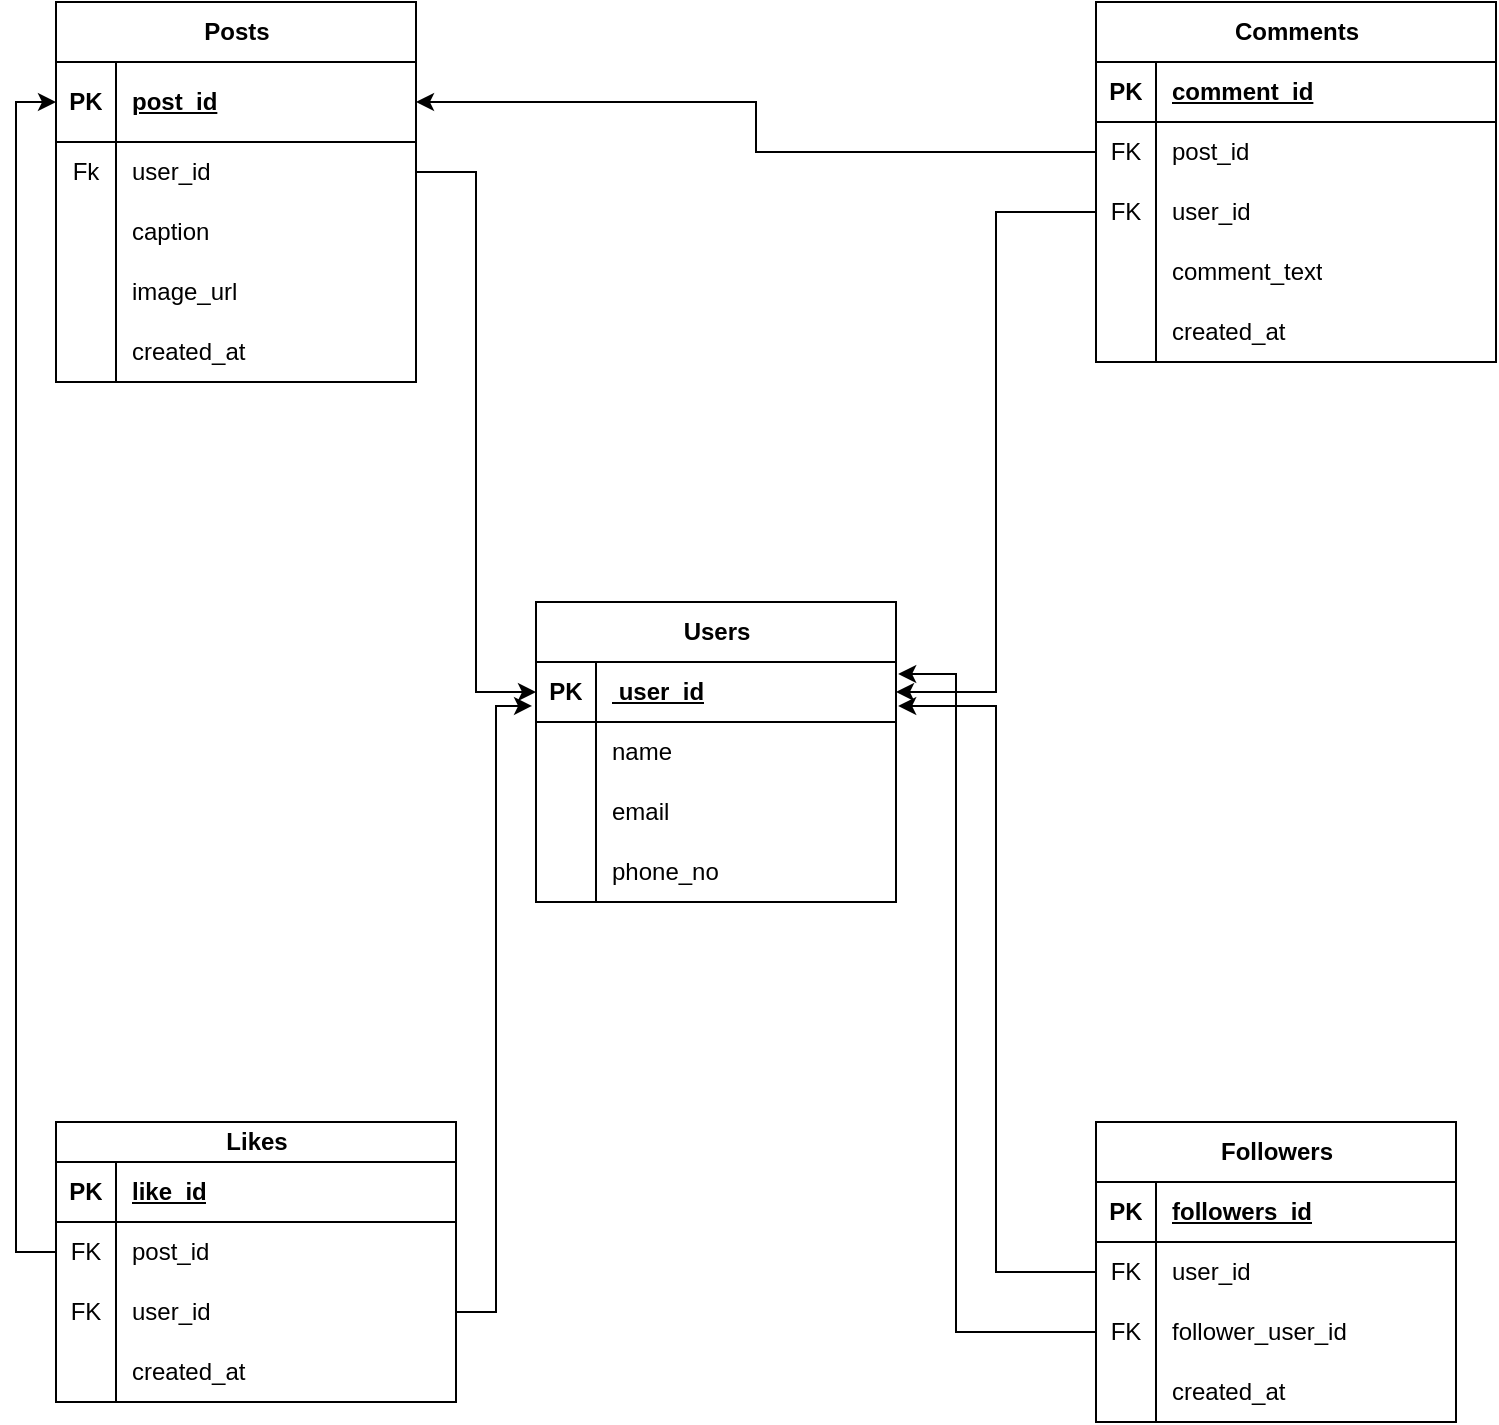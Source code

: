 <mxfile version="26.0.12">
  <diagram id="R2lEEEUBdFMjLlhIrx00" name="Page-1">
    <mxGraphModel dx="794" dy="1155" grid="1" gridSize="10" guides="1" tooltips="1" connect="1" arrows="1" fold="1" page="1" pageScale="1" pageWidth="850" pageHeight="1100" math="0" shadow="0" extFonts="Permanent Marker^https://fonts.googleapis.com/css?family=Permanent+Marker">
      <root>
        <mxCell id="0" />
        <mxCell id="1" parent="0" />
        <mxCell id="dLEDZANu9MX7DBjUf0kJ-24" value="Users" style="shape=table;startSize=30;container=1;collapsible=1;childLayout=tableLayout;fixedRows=1;rowLines=0;fontStyle=1;align=center;resizeLast=1;html=1;" vertex="1" parent="1">
          <mxGeometry x="320" y="340" width="180" height="150" as="geometry" />
        </mxCell>
        <mxCell id="dLEDZANu9MX7DBjUf0kJ-25" value="" style="shape=tableRow;horizontal=0;startSize=0;swimlaneHead=0;swimlaneBody=0;fillColor=none;collapsible=0;dropTarget=0;points=[[0,0.5],[1,0.5]];portConstraint=eastwest;top=0;left=0;right=0;bottom=1;" vertex="1" parent="dLEDZANu9MX7DBjUf0kJ-24">
          <mxGeometry y="30" width="180" height="30" as="geometry" />
        </mxCell>
        <mxCell id="dLEDZANu9MX7DBjUf0kJ-26" value="PK" style="shape=partialRectangle;connectable=0;fillColor=none;top=0;left=0;bottom=0;right=0;fontStyle=1;overflow=hidden;whiteSpace=wrap;html=1;" vertex="1" parent="dLEDZANu9MX7DBjUf0kJ-25">
          <mxGeometry width="30" height="30" as="geometry">
            <mxRectangle width="30" height="30" as="alternateBounds" />
          </mxGeometry>
        </mxCell>
        <mxCell id="dLEDZANu9MX7DBjUf0kJ-27" value="&amp;nbsp;user_id" style="shape=partialRectangle;connectable=0;fillColor=none;top=0;left=0;bottom=0;right=0;align=left;spacingLeft=6;fontStyle=5;overflow=hidden;whiteSpace=wrap;html=1;" vertex="1" parent="dLEDZANu9MX7DBjUf0kJ-25">
          <mxGeometry x="30" width="150" height="30" as="geometry">
            <mxRectangle width="150" height="30" as="alternateBounds" />
          </mxGeometry>
        </mxCell>
        <mxCell id="dLEDZANu9MX7DBjUf0kJ-28" value="" style="shape=tableRow;horizontal=0;startSize=0;swimlaneHead=0;swimlaneBody=0;fillColor=none;collapsible=0;dropTarget=0;points=[[0,0.5],[1,0.5]];portConstraint=eastwest;top=0;left=0;right=0;bottom=0;" vertex="1" parent="dLEDZANu9MX7DBjUf0kJ-24">
          <mxGeometry y="60" width="180" height="30" as="geometry" />
        </mxCell>
        <mxCell id="dLEDZANu9MX7DBjUf0kJ-29" value="" style="shape=partialRectangle;connectable=0;fillColor=none;top=0;left=0;bottom=0;right=0;editable=1;overflow=hidden;whiteSpace=wrap;html=1;" vertex="1" parent="dLEDZANu9MX7DBjUf0kJ-28">
          <mxGeometry width="30" height="30" as="geometry">
            <mxRectangle width="30" height="30" as="alternateBounds" />
          </mxGeometry>
        </mxCell>
        <mxCell id="dLEDZANu9MX7DBjUf0kJ-30" value="name" style="shape=partialRectangle;connectable=0;fillColor=none;top=0;left=0;bottom=0;right=0;align=left;spacingLeft=6;overflow=hidden;whiteSpace=wrap;html=1;" vertex="1" parent="dLEDZANu9MX7DBjUf0kJ-28">
          <mxGeometry x="30" width="150" height="30" as="geometry">
            <mxRectangle width="150" height="30" as="alternateBounds" />
          </mxGeometry>
        </mxCell>
        <mxCell id="dLEDZANu9MX7DBjUf0kJ-31" value="" style="shape=tableRow;horizontal=0;startSize=0;swimlaneHead=0;swimlaneBody=0;fillColor=none;collapsible=0;dropTarget=0;points=[[0,0.5],[1,0.5]];portConstraint=eastwest;top=0;left=0;right=0;bottom=0;" vertex="1" parent="dLEDZANu9MX7DBjUf0kJ-24">
          <mxGeometry y="90" width="180" height="30" as="geometry" />
        </mxCell>
        <mxCell id="dLEDZANu9MX7DBjUf0kJ-32" value="" style="shape=partialRectangle;connectable=0;fillColor=none;top=0;left=0;bottom=0;right=0;editable=1;overflow=hidden;whiteSpace=wrap;html=1;" vertex="1" parent="dLEDZANu9MX7DBjUf0kJ-31">
          <mxGeometry width="30" height="30" as="geometry">
            <mxRectangle width="30" height="30" as="alternateBounds" />
          </mxGeometry>
        </mxCell>
        <mxCell id="dLEDZANu9MX7DBjUf0kJ-33" value="email" style="shape=partialRectangle;connectable=0;fillColor=none;top=0;left=0;bottom=0;right=0;align=left;spacingLeft=6;overflow=hidden;whiteSpace=wrap;html=1;" vertex="1" parent="dLEDZANu9MX7DBjUf0kJ-31">
          <mxGeometry x="30" width="150" height="30" as="geometry">
            <mxRectangle width="150" height="30" as="alternateBounds" />
          </mxGeometry>
        </mxCell>
        <mxCell id="dLEDZANu9MX7DBjUf0kJ-34" value="" style="shape=tableRow;horizontal=0;startSize=0;swimlaneHead=0;swimlaneBody=0;fillColor=none;collapsible=0;dropTarget=0;points=[[0,0.5],[1,0.5]];portConstraint=eastwest;top=0;left=0;right=0;bottom=0;" vertex="1" parent="dLEDZANu9MX7DBjUf0kJ-24">
          <mxGeometry y="120" width="180" height="30" as="geometry" />
        </mxCell>
        <mxCell id="dLEDZANu9MX7DBjUf0kJ-35" value="" style="shape=partialRectangle;connectable=0;fillColor=none;top=0;left=0;bottom=0;right=0;editable=1;overflow=hidden;whiteSpace=wrap;html=1;" vertex="1" parent="dLEDZANu9MX7DBjUf0kJ-34">
          <mxGeometry width="30" height="30" as="geometry">
            <mxRectangle width="30" height="30" as="alternateBounds" />
          </mxGeometry>
        </mxCell>
        <mxCell id="dLEDZANu9MX7DBjUf0kJ-36" value="phone_no" style="shape=partialRectangle;connectable=0;fillColor=none;top=0;left=0;bottom=0;right=0;align=left;spacingLeft=6;overflow=hidden;whiteSpace=wrap;html=1;" vertex="1" parent="dLEDZANu9MX7DBjUf0kJ-34">
          <mxGeometry x="30" width="150" height="30" as="geometry">
            <mxRectangle width="150" height="30" as="alternateBounds" />
          </mxGeometry>
        </mxCell>
        <mxCell id="dLEDZANu9MX7DBjUf0kJ-37" value="Posts" style="shape=table;startSize=30;container=1;collapsible=1;childLayout=tableLayout;fixedRows=1;rowLines=0;fontStyle=1;align=center;resizeLast=1;html=1;" vertex="1" parent="1">
          <mxGeometry x="80" y="40" width="180" height="190" as="geometry" />
        </mxCell>
        <mxCell id="dLEDZANu9MX7DBjUf0kJ-38" value="" style="shape=tableRow;horizontal=0;startSize=0;swimlaneHead=0;swimlaneBody=0;fillColor=none;collapsible=0;dropTarget=0;points=[[0,0.5],[1,0.5]];portConstraint=eastwest;top=0;left=0;right=0;bottom=1;" vertex="1" parent="dLEDZANu9MX7DBjUf0kJ-37">
          <mxGeometry y="30" width="180" height="40" as="geometry" />
        </mxCell>
        <mxCell id="dLEDZANu9MX7DBjUf0kJ-39" value="PK" style="shape=partialRectangle;connectable=0;fillColor=none;top=0;left=0;bottom=0;right=0;fontStyle=1;overflow=hidden;whiteSpace=wrap;html=1;" vertex="1" parent="dLEDZANu9MX7DBjUf0kJ-38">
          <mxGeometry width="30" height="40" as="geometry">
            <mxRectangle width="30" height="40" as="alternateBounds" />
          </mxGeometry>
        </mxCell>
        <mxCell id="dLEDZANu9MX7DBjUf0kJ-40" value="post_id" style="shape=partialRectangle;connectable=0;fillColor=none;top=0;left=0;bottom=0;right=0;align=left;spacingLeft=6;fontStyle=5;overflow=hidden;whiteSpace=wrap;html=1;" vertex="1" parent="dLEDZANu9MX7DBjUf0kJ-38">
          <mxGeometry x="30" width="150" height="40" as="geometry">
            <mxRectangle width="150" height="40" as="alternateBounds" />
          </mxGeometry>
        </mxCell>
        <mxCell id="dLEDZANu9MX7DBjUf0kJ-41" value="" style="shape=tableRow;horizontal=0;startSize=0;swimlaneHead=0;swimlaneBody=0;fillColor=none;collapsible=0;dropTarget=0;points=[[0,0.5],[1,0.5]];portConstraint=eastwest;top=0;left=0;right=0;bottom=0;" vertex="1" parent="dLEDZANu9MX7DBjUf0kJ-37">
          <mxGeometry y="70" width="180" height="30" as="geometry" />
        </mxCell>
        <mxCell id="dLEDZANu9MX7DBjUf0kJ-42" value="Fk" style="shape=partialRectangle;connectable=0;fillColor=none;top=0;left=0;bottom=0;right=0;editable=1;overflow=hidden;whiteSpace=wrap;html=1;" vertex="1" parent="dLEDZANu9MX7DBjUf0kJ-41">
          <mxGeometry width="30" height="30" as="geometry">
            <mxRectangle width="30" height="30" as="alternateBounds" />
          </mxGeometry>
        </mxCell>
        <mxCell id="dLEDZANu9MX7DBjUf0kJ-43" value="user_id" style="shape=partialRectangle;connectable=0;fillColor=none;top=0;left=0;bottom=0;right=0;align=left;spacingLeft=6;overflow=hidden;whiteSpace=wrap;html=1;" vertex="1" parent="dLEDZANu9MX7DBjUf0kJ-41">
          <mxGeometry x="30" width="150" height="30" as="geometry">
            <mxRectangle width="150" height="30" as="alternateBounds" />
          </mxGeometry>
        </mxCell>
        <mxCell id="dLEDZANu9MX7DBjUf0kJ-44" value="" style="shape=tableRow;horizontal=0;startSize=0;swimlaneHead=0;swimlaneBody=0;fillColor=none;collapsible=0;dropTarget=0;points=[[0,0.5],[1,0.5]];portConstraint=eastwest;top=0;left=0;right=0;bottom=0;" vertex="1" parent="dLEDZANu9MX7DBjUf0kJ-37">
          <mxGeometry y="100" width="180" height="30" as="geometry" />
        </mxCell>
        <mxCell id="dLEDZANu9MX7DBjUf0kJ-45" value="" style="shape=partialRectangle;connectable=0;fillColor=none;top=0;left=0;bottom=0;right=0;editable=1;overflow=hidden;whiteSpace=wrap;html=1;" vertex="1" parent="dLEDZANu9MX7DBjUf0kJ-44">
          <mxGeometry width="30" height="30" as="geometry">
            <mxRectangle width="30" height="30" as="alternateBounds" />
          </mxGeometry>
        </mxCell>
        <mxCell id="dLEDZANu9MX7DBjUf0kJ-46" value="caption" style="shape=partialRectangle;connectable=0;fillColor=none;top=0;left=0;bottom=0;right=0;align=left;spacingLeft=6;overflow=hidden;whiteSpace=wrap;html=1;" vertex="1" parent="dLEDZANu9MX7DBjUf0kJ-44">
          <mxGeometry x="30" width="150" height="30" as="geometry">
            <mxRectangle width="150" height="30" as="alternateBounds" />
          </mxGeometry>
        </mxCell>
        <mxCell id="dLEDZANu9MX7DBjUf0kJ-47" value="" style="shape=tableRow;horizontal=0;startSize=0;swimlaneHead=0;swimlaneBody=0;fillColor=none;collapsible=0;dropTarget=0;points=[[0,0.5],[1,0.5]];portConstraint=eastwest;top=0;left=0;right=0;bottom=0;" vertex="1" parent="dLEDZANu9MX7DBjUf0kJ-37">
          <mxGeometry y="130" width="180" height="30" as="geometry" />
        </mxCell>
        <mxCell id="dLEDZANu9MX7DBjUf0kJ-48" value="" style="shape=partialRectangle;connectable=0;fillColor=none;top=0;left=0;bottom=0;right=0;editable=1;overflow=hidden;whiteSpace=wrap;html=1;" vertex="1" parent="dLEDZANu9MX7DBjUf0kJ-47">
          <mxGeometry width="30" height="30" as="geometry">
            <mxRectangle width="30" height="30" as="alternateBounds" />
          </mxGeometry>
        </mxCell>
        <mxCell id="dLEDZANu9MX7DBjUf0kJ-49" value="image_url" style="shape=partialRectangle;connectable=0;fillColor=none;top=0;left=0;bottom=0;right=0;align=left;spacingLeft=6;overflow=hidden;whiteSpace=wrap;html=1;" vertex="1" parent="dLEDZANu9MX7DBjUf0kJ-47">
          <mxGeometry x="30" width="150" height="30" as="geometry">
            <mxRectangle width="150" height="30" as="alternateBounds" />
          </mxGeometry>
        </mxCell>
        <mxCell id="dLEDZANu9MX7DBjUf0kJ-95" style="shape=tableRow;horizontal=0;startSize=0;swimlaneHead=0;swimlaneBody=0;fillColor=none;collapsible=0;dropTarget=0;points=[[0,0.5],[1,0.5]];portConstraint=eastwest;top=0;left=0;right=0;bottom=0;" vertex="1" parent="dLEDZANu9MX7DBjUf0kJ-37">
          <mxGeometry y="160" width="180" height="30" as="geometry" />
        </mxCell>
        <mxCell id="dLEDZANu9MX7DBjUf0kJ-96" style="shape=partialRectangle;connectable=0;fillColor=none;top=0;left=0;bottom=0;right=0;editable=1;overflow=hidden;whiteSpace=wrap;html=1;" vertex="1" parent="dLEDZANu9MX7DBjUf0kJ-95">
          <mxGeometry width="30" height="30" as="geometry">
            <mxRectangle width="30" height="30" as="alternateBounds" />
          </mxGeometry>
        </mxCell>
        <mxCell id="dLEDZANu9MX7DBjUf0kJ-97" value="created_at" style="shape=partialRectangle;connectable=0;fillColor=none;top=0;left=0;bottom=0;right=0;align=left;spacingLeft=6;overflow=hidden;whiteSpace=wrap;html=1;" vertex="1" parent="dLEDZANu9MX7DBjUf0kJ-95">
          <mxGeometry x="30" width="150" height="30" as="geometry">
            <mxRectangle width="150" height="30" as="alternateBounds" />
          </mxGeometry>
        </mxCell>
        <mxCell id="dLEDZANu9MX7DBjUf0kJ-50" value="Comments" style="shape=table;startSize=30;container=1;collapsible=1;childLayout=tableLayout;fixedRows=1;rowLines=0;fontStyle=1;align=center;resizeLast=1;html=1;" vertex="1" parent="1">
          <mxGeometry x="600" y="40" width="200" height="180" as="geometry" />
        </mxCell>
        <mxCell id="dLEDZANu9MX7DBjUf0kJ-51" value="" style="shape=tableRow;horizontal=0;startSize=0;swimlaneHead=0;swimlaneBody=0;fillColor=none;collapsible=0;dropTarget=0;points=[[0,0.5],[1,0.5]];portConstraint=eastwest;top=0;left=0;right=0;bottom=1;" vertex="1" parent="dLEDZANu9MX7DBjUf0kJ-50">
          <mxGeometry y="30" width="200" height="30" as="geometry" />
        </mxCell>
        <mxCell id="dLEDZANu9MX7DBjUf0kJ-52" value="PK" style="shape=partialRectangle;connectable=0;fillColor=none;top=0;left=0;bottom=0;right=0;fontStyle=1;overflow=hidden;whiteSpace=wrap;html=1;" vertex="1" parent="dLEDZANu9MX7DBjUf0kJ-51">
          <mxGeometry width="30" height="30" as="geometry">
            <mxRectangle width="30" height="30" as="alternateBounds" />
          </mxGeometry>
        </mxCell>
        <mxCell id="dLEDZANu9MX7DBjUf0kJ-53" value="comment_id" style="shape=partialRectangle;connectable=0;fillColor=none;top=0;left=0;bottom=0;right=0;align=left;spacingLeft=6;fontStyle=5;overflow=hidden;whiteSpace=wrap;html=1;" vertex="1" parent="dLEDZANu9MX7DBjUf0kJ-51">
          <mxGeometry x="30" width="170" height="30" as="geometry">
            <mxRectangle width="170" height="30" as="alternateBounds" />
          </mxGeometry>
        </mxCell>
        <mxCell id="dLEDZANu9MX7DBjUf0kJ-54" value="" style="shape=tableRow;horizontal=0;startSize=0;swimlaneHead=0;swimlaneBody=0;fillColor=none;collapsible=0;dropTarget=0;points=[[0,0.5],[1,0.5]];portConstraint=eastwest;top=0;left=0;right=0;bottom=0;" vertex="1" parent="dLEDZANu9MX7DBjUf0kJ-50">
          <mxGeometry y="60" width="200" height="30" as="geometry" />
        </mxCell>
        <mxCell id="dLEDZANu9MX7DBjUf0kJ-55" value="FK" style="shape=partialRectangle;connectable=0;fillColor=none;top=0;left=0;bottom=0;right=0;editable=1;overflow=hidden;whiteSpace=wrap;html=1;" vertex="1" parent="dLEDZANu9MX7DBjUf0kJ-54">
          <mxGeometry width="30" height="30" as="geometry">
            <mxRectangle width="30" height="30" as="alternateBounds" />
          </mxGeometry>
        </mxCell>
        <mxCell id="dLEDZANu9MX7DBjUf0kJ-56" value="post_id" style="shape=partialRectangle;connectable=0;fillColor=none;top=0;left=0;bottom=0;right=0;align=left;spacingLeft=6;overflow=hidden;whiteSpace=wrap;html=1;" vertex="1" parent="dLEDZANu9MX7DBjUf0kJ-54">
          <mxGeometry x="30" width="170" height="30" as="geometry">
            <mxRectangle width="170" height="30" as="alternateBounds" />
          </mxGeometry>
        </mxCell>
        <mxCell id="dLEDZANu9MX7DBjUf0kJ-57" value="" style="shape=tableRow;horizontal=0;startSize=0;swimlaneHead=0;swimlaneBody=0;fillColor=none;collapsible=0;dropTarget=0;points=[[0,0.5],[1,0.5]];portConstraint=eastwest;top=0;left=0;right=0;bottom=0;" vertex="1" parent="dLEDZANu9MX7DBjUf0kJ-50">
          <mxGeometry y="90" width="200" height="30" as="geometry" />
        </mxCell>
        <mxCell id="dLEDZANu9MX7DBjUf0kJ-58" value="FK" style="shape=partialRectangle;connectable=0;fillColor=none;top=0;left=0;bottom=0;right=0;editable=1;overflow=hidden;whiteSpace=wrap;html=1;" vertex="1" parent="dLEDZANu9MX7DBjUf0kJ-57">
          <mxGeometry width="30" height="30" as="geometry">
            <mxRectangle width="30" height="30" as="alternateBounds" />
          </mxGeometry>
        </mxCell>
        <mxCell id="dLEDZANu9MX7DBjUf0kJ-59" value="user_id" style="shape=partialRectangle;connectable=0;fillColor=none;top=0;left=0;bottom=0;right=0;align=left;spacingLeft=6;overflow=hidden;whiteSpace=wrap;html=1;" vertex="1" parent="dLEDZANu9MX7DBjUf0kJ-57">
          <mxGeometry x="30" width="170" height="30" as="geometry">
            <mxRectangle width="170" height="30" as="alternateBounds" />
          </mxGeometry>
        </mxCell>
        <mxCell id="dLEDZANu9MX7DBjUf0kJ-60" value="" style="shape=tableRow;horizontal=0;startSize=0;swimlaneHead=0;swimlaneBody=0;fillColor=none;collapsible=0;dropTarget=0;points=[[0,0.5],[1,0.5]];portConstraint=eastwest;top=0;left=0;right=0;bottom=0;" vertex="1" parent="dLEDZANu9MX7DBjUf0kJ-50">
          <mxGeometry y="120" width="200" height="30" as="geometry" />
        </mxCell>
        <mxCell id="dLEDZANu9MX7DBjUf0kJ-61" value="" style="shape=partialRectangle;connectable=0;fillColor=none;top=0;left=0;bottom=0;right=0;editable=1;overflow=hidden;whiteSpace=wrap;html=1;" vertex="1" parent="dLEDZANu9MX7DBjUf0kJ-60">
          <mxGeometry width="30" height="30" as="geometry">
            <mxRectangle width="30" height="30" as="alternateBounds" />
          </mxGeometry>
        </mxCell>
        <mxCell id="dLEDZANu9MX7DBjUf0kJ-62" value="comment_text" style="shape=partialRectangle;connectable=0;fillColor=none;top=0;left=0;bottom=0;right=0;align=left;spacingLeft=6;overflow=hidden;whiteSpace=wrap;html=1;" vertex="1" parent="dLEDZANu9MX7DBjUf0kJ-60">
          <mxGeometry x="30" width="170" height="30" as="geometry">
            <mxRectangle width="170" height="30" as="alternateBounds" />
          </mxGeometry>
        </mxCell>
        <mxCell id="dLEDZANu9MX7DBjUf0kJ-98" style="shape=tableRow;horizontal=0;startSize=0;swimlaneHead=0;swimlaneBody=0;fillColor=none;collapsible=0;dropTarget=0;points=[[0,0.5],[1,0.5]];portConstraint=eastwest;top=0;left=0;right=0;bottom=0;" vertex="1" parent="dLEDZANu9MX7DBjUf0kJ-50">
          <mxGeometry y="150" width="200" height="30" as="geometry" />
        </mxCell>
        <mxCell id="dLEDZANu9MX7DBjUf0kJ-99" style="shape=partialRectangle;connectable=0;fillColor=none;top=0;left=0;bottom=0;right=0;editable=1;overflow=hidden;whiteSpace=wrap;html=1;" vertex="1" parent="dLEDZANu9MX7DBjUf0kJ-98">
          <mxGeometry width="30" height="30" as="geometry">
            <mxRectangle width="30" height="30" as="alternateBounds" />
          </mxGeometry>
        </mxCell>
        <mxCell id="dLEDZANu9MX7DBjUf0kJ-100" value="created_at" style="shape=partialRectangle;connectable=0;fillColor=none;top=0;left=0;bottom=0;right=0;align=left;spacingLeft=6;overflow=hidden;whiteSpace=wrap;html=1;" vertex="1" parent="dLEDZANu9MX7DBjUf0kJ-98">
          <mxGeometry x="30" width="170" height="30" as="geometry">
            <mxRectangle width="170" height="30" as="alternateBounds" />
          </mxGeometry>
        </mxCell>
        <mxCell id="dLEDZANu9MX7DBjUf0kJ-63" value="Likes" style="shape=table;startSize=20;container=1;collapsible=1;childLayout=tableLayout;fixedRows=1;rowLines=0;fontStyle=1;align=center;resizeLast=1;html=1;" vertex="1" parent="1">
          <mxGeometry x="80" y="600" width="200" height="140" as="geometry" />
        </mxCell>
        <mxCell id="dLEDZANu9MX7DBjUf0kJ-64" value="" style="shape=tableRow;horizontal=0;startSize=0;swimlaneHead=0;swimlaneBody=0;fillColor=none;collapsible=0;dropTarget=0;points=[[0,0.5],[1,0.5]];portConstraint=eastwest;top=0;left=0;right=0;bottom=1;" vertex="1" parent="dLEDZANu9MX7DBjUf0kJ-63">
          <mxGeometry y="20" width="200" height="30" as="geometry" />
        </mxCell>
        <mxCell id="dLEDZANu9MX7DBjUf0kJ-65" value="PK" style="shape=partialRectangle;connectable=0;fillColor=none;top=0;left=0;bottom=0;right=0;fontStyle=1;overflow=hidden;whiteSpace=wrap;html=1;" vertex="1" parent="dLEDZANu9MX7DBjUf0kJ-64">
          <mxGeometry width="30" height="30" as="geometry">
            <mxRectangle width="30" height="30" as="alternateBounds" />
          </mxGeometry>
        </mxCell>
        <mxCell id="dLEDZANu9MX7DBjUf0kJ-66" value="like_id" style="shape=partialRectangle;connectable=0;fillColor=none;top=0;left=0;bottom=0;right=0;align=left;spacingLeft=6;fontStyle=5;overflow=hidden;whiteSpace=wrap;html=1;" vertex="1" parent="dLEDZANu9MX7DBjUf0kJ-64">
          <mxGeometry x="30" width="170" height="30" as="geometry">
            <mxRectangle width="170" height="30" as="alternateBounds" />
          </mxGeometry>
        </mxCell>
        <mxCell id="dLEDZANu9MX7DBjUf0kJ-67" value="" style="shape=tableRow;horizontal=0;startSize=0;swimlaneHead=0;swimlaneBody=0;fillColor=none;collapsible=0;dropTarget=0;points=[[0,0.5],[1,0.5]];portConstraint=eastwest;top=0;left=0;right=0;bottom=0;" vertex="1" parent="dLEDZANu9MX7DBjUf0kJ-63">
          <mxGeometry y="50" width="200" height="30" as="geometry" />
        </mxCell>
        <mxCell id="dLEDZANu9MX7DBjUf0kJ-68" value="FK" style="shape=partialRectangle;connectable=0;fillColor=none;top=0;left=0;bottom=0;right=0;editable=1;overflow=hidden;whiteSpace=wrap;html=1;" vertex="1" parent="dLEDZANu9MX7DBjUf0kJ-67">
          <mxGeometry width="30" height="30" as="geometry">
            <mxRectangle width="30" height="30" as="alternateBounds" />
          </mxGeometry>
        </mxCell>
        <mxCell id="dLEDZANu9MX7DBjUf0kJ-69" value="post_id" style="shape=partialRectangle;connectable=0;fillColor=none;top=0;left=0;bottom=0;right=0;align=left;spacingLeft=6;overflow=hidden;whiteSpace=wrap;html=1;" vertex="1" parent="dLEDZANu9MX7DBjUf0kJ-67">
          <mxGeometry x="30" width="170" height="30" as="geometry">
            <mxRectangle width="170" height="30" as="alternateBounds" />
          </mxGeometry>
        </mxCell>
        <mxCell id="dLEDZANu9MX7DBjUf0kJ-70" value="" style="shape=tableRow;horizontal=0;startSize=0;swimlaneHead=0;swimlaneBody=0;fillColor=none;collapsible=0;dropTarget=0;points=[[0,0.5],[1,0.5]];portConstraint=eastwest;top=0;left=0;right=0;bottom=0;" vertex="1" parent="dLEDZANu9MX7DBjUf0kJ-63">
          <mxGeometry y="80" width="200" height="30" as="geometry" />
        </mxCell>
        <mxCell id="dLEDZANu9MX7DBjUf0kJ-71" value="FK" style="shape=partialRectangle;connectable=0;fillColor=none;top=0;left=0;bottom=0;right=0;editable=1;overflow=hidden;whiteSpace=wrap;html=1;" vertex="1" parent="dLEDZANu9MX7DBjUf0kJ-70">
          <mxGeometry width="30" height="30" as="geometry">
            <mxRectangle width="30" height="30" as="alternateBounds" />
          </mxGeometry>
        </mxCell>
        <mxCell id="dLEDZANu9MX7DBjUf0kJ-72" value="user_id" style="shape=partialRectangle;connectable=0;fillColor=none;top=0;left=0;bottom=0;right=0;align=left;spacingLeft=6;overflow=hidden;whiteSpace=wrap;html=1;" vertex="1" parent="dLEDZANu9MX7DBjUf0kJ-70">
          <mxGeometry x="30" width="170" height="30" as="geometry">
            <mxRectangle width="170" height="30" as="alternateBounds" />
          </mxGeometry>
        </mxCell>
        <mxCell id="dLEDZANu9MX7DBjUf0kJ-73" value="" style="shape=tableRow;horizontal=0;startSize=0;swimlaneHead=0;swimlaneBody=0;fillColor=none;collapsible=0;dropTarget=0;points=[[0,0.5],[1,0.5]];portConstraint=eastwest;top=0;left=0;right=0;bottom=0;" vertex="1" parent="dLEDZANu9MX7DBjUf0kJ-63">
          <mxGeometry y="110" width="200" height="30" as="geometry" />
        </mxCell>
        <mxCell id="dLEDZANu9MX7DBjUf0kJ-74" value="" style="shape=partialRectangle;connectable=0;fillColor=none;top=0;left=0;bottom=0;right=0;editable=1;overflow=hidden;whiteSpace=wrap;html=1;" vertex="1" parent="dLEDZANu9MX7DBjUf0kJ-73">
          <mxGeometry width="30" height="30" as="geometry">
            <mxRectangle width="30" height="30" as="alternateBounds" />
          </mxGeometry>
        </mxCell>
        <mxCell id="dLEDZANu9MX7DBjUf0kJ-75" value="created_at" style="shape=partialRectangle;connectable=0;fillColor=none;top=0;left=0;bottom=0;right=0;align=left;spacingLeft=6;overflow=hidden;whiteSpace=wrap;html=1;" vertex="1" parent="dLEDZANu9MX7DBjUf0kJ-73">
          <mxGeometry x="30" width="170" height="30" as="geometry">
            <mxRectangle width="170" height="30" as="alternateBounds" />
          </mxGeometry>
        </mxCell>
        <mxCell id="dLEDZANu9MX7DBjUf0kJ-76" value="Followers" style="shape=table;startSize=30;container=1;collapsible=1;childLayout=tableLayout;fixedRows=1;rowLines=0;fontStyle=1;align=center;resizeLast=1;html=1;" vertex="1" parent="1">
          <mxGeometry x="600" y="600" width="180" height="150" as="geometry" />
        </mxCell>
        <mxCell id="dLEDZANu9MX7DBjUf0kJ-77" value="" style="shape=tableRow;horizontal=0;startSize=0;swimlaneHead=0;swimlaneBody=0;fillColor=none;collapsible=0;dropTarget=0;points=[[0,0.5],[1,0.5]];portConstraint=eastwest;top=0;left=0;right=0;bottom=1;" vertex="1" parent="dLEDZANu9MX7DBjUf0kJ-76">
          <mxGeometry y="30" width="180" height="30" as="geometry" />
        </mxCell>
        <mxCell id="dLEDZANu9MX7DBjUf0kJ-78" value="PK" style="shape=partialRectangle;connectable=0;fillColor=none;top=0;left=0;bottom=0;right=0;fontStyle=1;overflow=hidden;whiteSpace=wrap;html=1;" vertex="1" parent="dLEDZANu9MX7DBjUf0kJ-77">
          <mxGeometry width="30" height="30" as="geometry">
            <mxRectangle width="30" height="30" as="alternateBounds" />
          </mxGeometry>
        </mxCell>
        <mxCell id="dLEDZANu9MX7DBjUf0kJ-79" value="followers_id" style="shape=partialRectangle;connectable=0;fillColor=none;top=0;left=0;bottom=0;right=0;align=left;spacingLeft=6;fontStyle=5;overflow=hidden;whiteSpace=wrap;html=1;" vertex="1" parent="dLEDZANu9MX7DBjUf0kJ-77">
          <mxGeometry x="30" width="150" height="30" as="geometry">
            <mxRectangle width="150" height="30" as="alternateBounds" />
          </mxGeometry>
        </mxCell>
        <mxCell id="dLEDZANu9MX7DBjUf0kJ-80" value="" style="shape=tableRow;horizontal=0;startSize=0;swimlaneHead=0;swimlaneBody=0;fillColor=none;collapsible=0;dropTarget=0;points=[[0,0.5],[1,0.5]];portConstraint=eastwest;top=0;left=0;right=0;bottom=0;" vertex="1" parent="dLEDZANu9MX7DBjUf0kJ-76">
          <mxGeometry y="60" width="180" height="30" as="geometry" />
        </mxCell>
        <mxCell id="dLEDZANu9MX7DBjUf0kJ-81" value="FK" style="shape=partialRectangle;connectable=0;fillColor=none;top=0;left=0;bottom=0;right=0;editable=1;overflow=hidden;whiteSpace=wrap;html=1;" vertex="1" parent="dLEDZANu9MX7DBjUf0kJ-80">
          <mxGeometry width="30" height="30" as="geometry">
            <mxRectangle width="30" height="30" as="alternateBounds" />
          </mxGeometry>
        </mxCell>
        <mxCell id="dLEDZANu9MX7DBjUf0kJ-82" value="user_id" style="shape=partialRectangle;connectable=0;fillColor=none;top=0;left=0;bottom=0;right=0;align=left;spacingLeft=6;overflow=hidden;whiteSpace=wrap;html=1;" vertex="1" parent="dLEDZANu9MX7DBjUf0kJ-80">
          <mxGeometry x="30" width="150" height="30" as="geometry">
            <mxRectangle width="150" height="30" as="alternateBounds" />
          </mxGeometry>
        </mxCell>
        <mxCell id="dLEDZANu9MX7DBjUf0kJ-83" value="" style="shape=tableRow;horizontal=0;startSize=0;swimlaneHead=0;swimlaneBody=0;fillColor=none;collapsible=0;dropTarget=0;points=[[0,0.5],[1,0.5]];portConstraint=eastwest;top=0;left=0;right=0;bottom=0;" vertex="1" parent="dLEDZANu9MX7DBjUf0kJ-76">
          <mxGeometry y="90" width="180" height="30" as="geometry" />
        </mxCell>
        <mxCell id="dLEDZANu9MX7DBjUf0kJ-84" value="FK" style="shape=partialRectangle;connectable=0;fillColor=none;top=0;left=0;bottom=0;right=0;editable=1;overflow=hidden;whiteSpace=wrap;html=1;" vertex="1" parent="dLEDZANu9MX7DBjUf0kJ-83">
          <mxGeometry width="30" height="30" as="geometry">
            <mxRectangle width="30" height="30" as="alternateBounds" />
          </mxGeometry>
        </mxCell>
        <mxCell id="dLEDZANu9MX7DBjUf0kJ-85" value="follower_user_id" style="shape=partialRectangle;connectable=0;fillColor=none;top=0;left=0;bottom=0;right=0;align=left;spacingLeft=6;overflow=hidden;whiteSpace=wrap;html=1;" vertex="1" parent="dLEDZANu9MX7DBjUf0kJ-83">
          <mxGeometry x="30" width="150" height="30" as="geometry">
            <mxRectangle width="150" height="30" as="alternateBounds" />
          </mxGeometry>
        </mxCell>
        <mxCell id="dLEDZANu9MX7DBjUf0kJ-86" value="" style="shape=tableRow;horizontal=0;startSize=0;swimlaneHead=0;swimlaneBody=0;fillColor=none;collapsible=0;dropTarget=0;points=[[0,0.5],[1,0.5]];portConstraint=eastwest;top=0;left=0;right=0;bottom=0;" vertex="1" parent="dLEDZANu9MX7DBjUf0kJ-76">
          <mxGeometry y="120" width="180" height="30" as="geometry" />
        </mxCell>
        <mxCell id="dLEDZANu9MX7DBjUf0kJ-87" value="" style="shape=partialRectangle;connectable=0;fillColor=none;top=0;left=0;bottom=0;right=0;editable=1;overflow=hidden;whiteSpace=wrap;html=1;" vertex="1" parent="dLEDZANu9MX7DBjUf0kJ-86">
          <mxGeometry width="30" height="30" as="geometry">
            <mxRectangle width="30" height="30" as="alternateBounds" />
          </mxGeometry>
        </mxCell>
        <mxCell id="dLEDZANu9MX7DBjUf0kJ-88" value="created_at" style="shape=partialRectangle;connectable=0;fillColor=none;top=0;left=0;bottom=0;right=0;align=left;spacingLeft=6;overflow=hidden;whiteSpace=wrap;html=1;" vertex="1" parent="dLEDZANu9MX7DBjUf0kJ-86">
          <mxGeometry x="30" width="150" height="30" as="geometry">
            <mxRectangle width="150" height="30" as="alternateBounds" />
          </mxGeometry>
        </mxCell>
        <mxCell id="dLEDZANu9MX7DBjUf0kJ-103" style="edgeStyle=orthogonalEdgeStyle;rounded=0;orthogonalLoop=1;jettySize=auto;html=1;entryX=0;entryY=0.5;entryDx=0;entryDy=0;" edge="1" parent="1" source="dLEDZANu9MX7DBjUf0kJ-41" target="dLEDZANu9MX7DBjUf0kJ-25">
          <mxGeometry relative="1" as="geometry" />
        </mxCell>
        <mxCell id="dLEDZANu9MX7DBjUf0kJ-104" style="edgeStyle=orthogonalEdgeStyle;rounded=0;orthogonalLoop=1;jettySize=auto;html=1;entryX=1;entryY=0.5;entryDx=0;entryDy=0;" edge="1" parent="1" source="dLEDZANu9MX7DBjUf0kJ-57" target="dLEDZANu9MX7DBjUf0kJ-25">
          <mxGeometry relative="1" as="geometry" />
        </mxCell>
        <mxCell id="dLEDZANu9MX7DBjUf0kJ-105" style="edgeStyle=orthogonalEdgeStyle;rounded=0;orthogonalLoop=1;jettySize=auto;html=1;entryX=-0.011;entryY=0.733;entryDx=0;entryDy=0;entryPerimeter=0;" edge="1" parent="1" source="dLEDZANu9MX7DBjUf0kJ-70" target="dLEDZANu9MX7DBjUf0kJ-25">
          <mxGeometry relative="1" as="geometry" />
        </mxCell>
        <mxCell id="dLEDZANu9MX7DBjUf0kJ-106" style="edgeStyle=orthogonalEdgeStyle;rounded=0;orthogonalLoop=1;jettySize=auto;html=1;entryX=1.006;entryY=0.733;entryDx=0;entryDy=0;entryPerimeter=0;" edge="1" parent="1" source="dLEDZANu9MX7DBjUf0kJ-80" target="dLEDZANu9MX7DBjUf0kJ-25">
          <mxGeometry relative="1" as="geometry" />
        </mxCell>
        <mxCell id="dLEDZANu9MX7DBjUf0kJ-107" style="edgeStyle=orthogonalEdgeStyle;rounded=0;orthogonalLoop=1;jettySize=auto;html=1;entryX=1;entryY=0.5;entryDx=0;entryDy=0;" edge="1" parent="1" source="dLEDZANu9MX7DBjUf0kJ-54" target="dLEDZANu9MX7DBjUf0kJ-38">
          <mxGeometry relative="1" as="geometry" />
        </mxCell>
        <mxCell id="dLEDZANu9MX7DBjUf0kJ-108" style="edgeStyle=orthogonalEdgeStyle;rounded=0;orthogonalLoop=1;jettySize=auto;html=1;entryX=1.006;entryY=0.2;entryDx=0;entryDy=0;entryPerimeter=0;" edge="1" parent="1" source="dLEDZANu9MX7DBjUf0kJ-83" target="dLEDZANu9MX7DBjUf0kJ-25">
          <mxGeometry relative="1" as="geometry">
            <Array as="points">
              <mxPoint x="530" y="705" />
              <mxPoint x="530" y="376" />
            </Array>
          </mxGeometry>
        </mxCell>
        <mxCell id="dLEDZANu9MX7DBjUf0kJ-112" style="edgeStyle=orthogonalEdgeStyle;rounded=0;orthogonalLoop=1;jettySize=auto;html=1;entryX=0;entryY=0.5;entryDx=0;entryDy=0;" edge="1" parent="1" source="dLEDZANu9MX7DBjUf0kJ-67" target="dLEDZANu9MX7DBjUf0kJ-38">
          <mxGeometry relative="1" as="geometry" />
        </mxCell>
      </root>
    </mxGraphModel>
  </diagram>
</mxfile>
